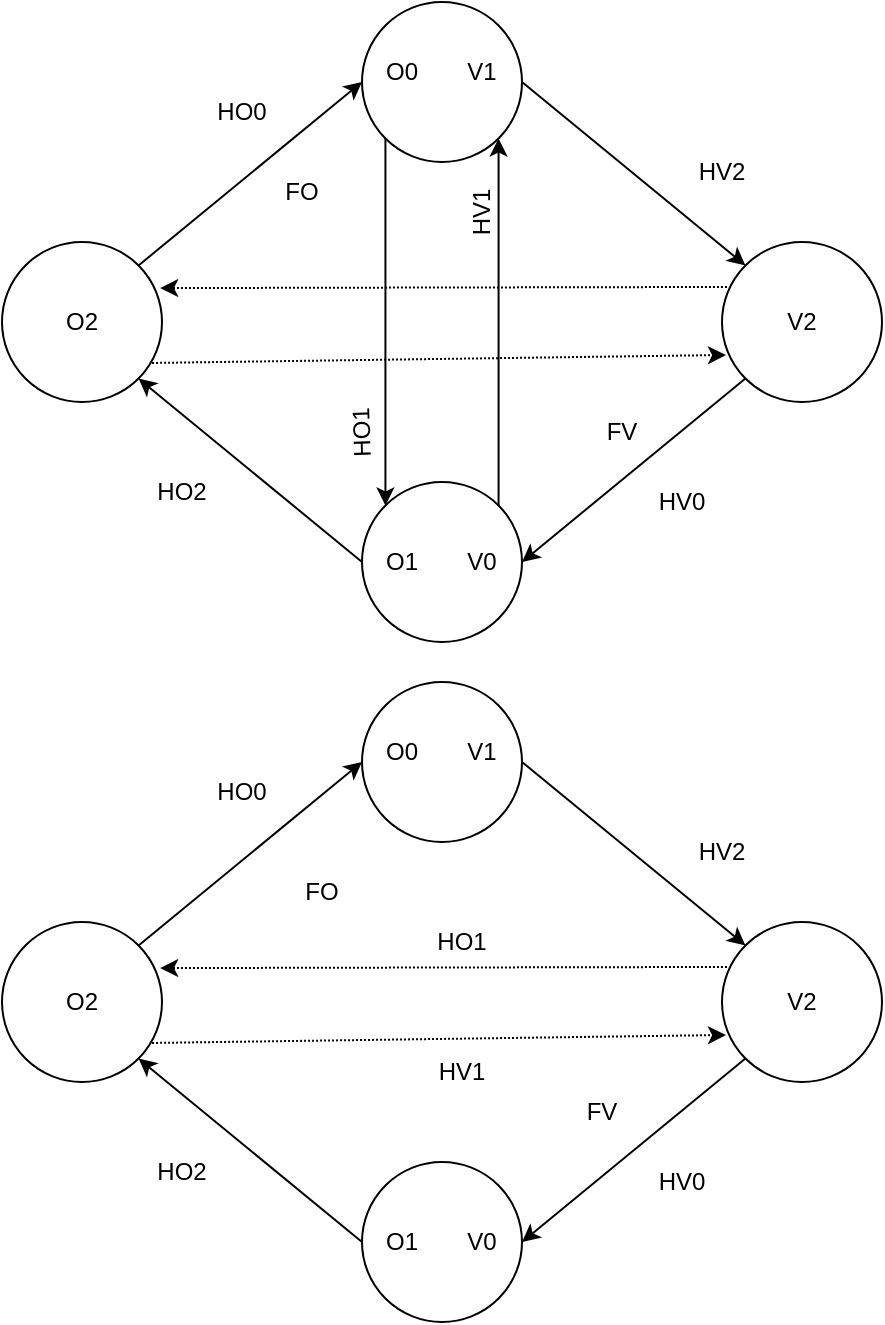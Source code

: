 <mxfile version="27.1.4">
  <diagram name="Page-1" id="_XnYWSZElOhBNOkXmPhK">
    <mxGraphModel dx="1141" dy="601" grid="1" gridSize="10" guides="1" tooltips="1" connect="1" arrows="1" fold="1" page="1" pageScale="1" pageWidth="850" pageHeight="1100" math="0" shadow="0">
      <root>
        <mxCell id="0" />
        <mxCell id="1" parent="0" />
        <mxCell id="h0d0ifMiRU4R3UAmkHMF-1" value="" style="ellipse;whiteSpace=wrap;html=1;aspect=fixed;" vertex="1" parent="1">
          <mxGeometry x="360" y="150" width="80" height="80" as="geometry" />
        </mxCell>
        <mxCell id="h0d0ifMiRU4R3UAmkHMF-2" value="" style="ellipse;whiteSpace=wrap;html=1;aspect=fixed;" vertex="1" parent="1">
          <mxGeometry x="360" y="390" width="80" height="80" as="geometry" />
        </mxCell>
        <mxCell id="h0d0ifMiRU4R3UAmkHMF-3" value="" style="ellipse;whiteSpace=wrap;html=1;aspect=fixed;" vertex="1" parent="1">
          <mxGeometry x="540" y="270" width="80" height="80" as="geometry" />
        </mxCell>
        <mxCell id="h0d0ifMiRU4R3UAmkHMF-4" value="O2" style="ellipse;whiteSpace=wrap;html=1;aspect=fixed;" vertex="1" parent="1">
          <mxGeometry x="180" y="270" width="80" height="80" as="geometry" />
        </mxCell>
        <mxCell id="h0d0ifMiRU4R3UAmkHMF-5" value="" style="endArrow=classic;html=1;rounded=0;entryX=1;entryY=1;entryDx=0;entryDy=0;exitX=1;exitY=0;exitDx=0;exitDy=0;" edge="1" parent="1" source="h0d0ifMiRU4R3UAmkHMF-2" target="h0d0ifMiRU4R3UAmkHMF-1">
          <mxGeometry width="50" height="50" relative="1" as="geometry">
            <mxPoint x="428" y="410" as="sourcePoint" />
            <mxPoint x="450" y="360" as="targetPoint" />
          </mxGeometry>
        </mxCell>
        <mxCell id="h0d0ifMiRU4R3UAmkHMF-6" value="" style="endArrow=classic;html=1;rounded=0;exitX=0;exitY=1;exitDx=0;exitDy=0;entryX=1;entryY=0.5;entryDx=0;entryDy=0;" edge="1" parent="1" source="h0d0ifMiRU4R3UAmkHMF-3" target="h0d0ifMiRU4R3UAmkHMF-2">
          <mxGeometry width="50" height="50" relative="1" as="geometry">
            <mxPoint x="400" y="410" as="sourcePoint" />
            <mxPoint x="450" y="360" as="targetPoint" />
          </mxGeometry>
        </mxCell>
        <mxCell id="h0d0ifMiRU4R3UAmkHMF-7" value="" style="endArrow=classic;html=1;rounded=0;exitX=1;exitY=0.5;exitDx=0;exitDy=0;entryX=0;entryY=0;entryDx=0;entryDy=0;" edge="1" parent="1" source="h0d0ifMiRU4R3UAmkHMF-1" target="h0d0ifMiRU4R3UAmkHMF-3">
          <mxGeometry width="50" height="50" relative="1" as="geometry">
            <mxPoint x="400" y="410" as="sourcePoint" />
            <mxPoint x="450" y="360" as="targetPoint" />
          </mxGeometry>
        </mxCell>
        <mxCell id="h0d0ifMiRU4R3UAmkHMF-8" value="" style="endArrow=classic;html=1;rounded=0;exitX=0;exitY=1;exitDx=0;exitDy=0;entryX=0;entryY=0;entryDx=0;entryDy=0;" edge="1" parent="1" source="h0d0ifMiRU4R3UAmkHMF-1" target="h0d0ifMiRU4R3UAmkHMF-2">
          <mxGeometry width="50" height="50" relative="1" as="geometry">
            <mxPoint x="400" y="410" as="sourcePoint" />
            <mxPoint x="450" y="360" as="targetPoint" />
          </mxGeometry>
        </mxCell>
        <mxCell id="h0d0ifMiRU4R3UAmkHMF-9" value="" style="endArrow=classic;html=1;rounded=0;exitX=0;exitY=0.5;exitDx=0;exitDy=0;entryX=1;entryY=1;entryDx=0;entryDy=0;" edge="1" parent="1" source="h0d0ifMiRU4R3UAmkHMF-2" target="h0d0ifMiRU4R3UAmkHMF-4">
          <mxGeometry width="50" height="50" relative="1" as="geometry">
            <mxPoint x="400" y="410" as="sourcePoint" />
            <mxPoint x="450" y="360" as="targetPoint" />
          </mxGeometry>
        </mxCell>
        <mxCell id="h0d0ifMiRU4R3UAmkHMF-10" value="" style="endArrow=classic;html=1;rounded=0;exitX=1;exitY=0;exitDx=0;exitDy=0;entryX=0;entryY=0.5;entryDx=0;entryDy=0;" edge="1" parent="1" source="h0d0ifMiRU4R3UAmkHMF-4" target="h0d0ifMiRU4R3UAmkHMF-1">
          <mxGeometry width="50" height="50" relative="1" as="geometry">
            <mxPoint x="400" y="410" as="sourcePoint" />
            <mxPoint x="450" y="360" as="targetPoint" />
          </mxGeometry>
        </mxCell>
        <mxCell id="h0d0ifMiRU4R3UAmkHMF-11" value="V1" style="text;html=1;align=center;verticalAlign=middle;whiteSpace=wrap;rounded=0;" vertex="1" parent="1">
          <mxGeometry x="390" y="170" width="60" height="30" as="geometry" />
        </mxCell>
        <mxCell id="h0d0ifMiRU4R3UAmkHMF-12" value="V2" style="text;html=1;align=center;verticalAlign=middle;whiteSpace=wrap;rounded=0;" vertex="1" parent="1">
          <mxGeometry x="550" y="295" width="60" height="30" as="geometry" />
        </mxCell>
        <mxCell id="h0d0ifMiRU4R3UAmkHMF-13" value="V0" style="text;html=1;align=center;verticalAlign=middle;whiteSpace=wrap;rounded=0;" vertex="1" parent="1">
          <mxGeometry x="390" y="415" width="60" height="30" as="geometry" />
        </mxCell>
        <mxCell id="h0d0ifMiRU4R3UAmkHMF-14" value="O0" style="text;html=1;align=center;verticalAlign=middle;whiteSpace=wrap;rounded=0;" vertex="1" parent="1">
          <mxGeometry x="350" y="170" width="60" height="30" as="geometry" />
        </mxCell>
        <mxCell id="h0d0ifMiRU4R3UAmkHMF-15" value="O1" style="text;html=1;align=center;verticalAlign=middle;whiteSpace=wrap;rounded=0;" vertex="1" parent="1">
          <mxGeometry x="350" y="415" width="60" height="30" as="geometry" />
        </mxCell>
        <mxCell id="h0d0ifMiRU4R3UAmkHMF-16" value="HV0" style="text;html=1;align=center;verticalAlign=middle;whiteSpace=wrap;rounded=0;" vertex="1" parent="1">
          <mxGeometry x="490" y="385" width="60" height="30" as="geometry" />
        </mxCell>
        <mxCell id="h0d0ifMiRU4R3UAmkHMF-17" value="HV&lt;span style=&quot;background-color: transparent; color: light-dark(rgb(0, 0, 0), rgb(255, 255, 255));&quot;&gt;2&lt;/span&gt;" style="text;html=1;align=center;verticalAlign=middle;whiteSpace=wrap;rounded=0;" vertex="1" parent="1">
          <mxGeometry x="510" y="220" width="60" height="30" as="geometry" />
        </mxCell>
        <mxCell id="h0d0ifMiRU4R3UAmkHMF-18" value="HV1" style="text;html=1;align=center;verticalAlign=middle;whiteSpace=wrap;rounded=0;rotation=-90;" vertex="1" parent="1">
          <mxGeometry x="390" y="240" width="60" height="30" as="geometry" />
        </mxCell>
        <mxCell id="h0d0ifMiRU4R3UAmkHMF-19" value="HO0" style="text;html=1;align=center;verticalAlign=middle;whiteSpace=wrap;rounded=0;" vertex="1" parent="1">
          <mxGeometry x="270" y="190" width="60" height="30" as="geometry" />
        </mxCell>
        <mxCell id="h0d0ifMiRU4R3UAmkHMF-20" value="HO2" style="text;html=1;align=center;verticalAlign=middle;whiteSpace=wrap;rounded=0;" vertex="1" parent="1">
          <mxGeometry x="240" y="380" width="60" height="30" as="geometry" />
        </mxCell>
        <mxCell id="h0d0ifMiRU4R3UAmkHMF-21" value="HO1" style="text;html=1;align=center;verticalAlign=middle;whiteSpace=wrap;rounded=0;rotation=-92;" vertex="1" parent="1">
          <mxGeometry x="330" y="350" width="60" height="30" as="geometry" />
        </mxCell>
        <mxCell id="h0d0ifMiRU4R3UAmkHMF-22" value="" style="endArrow=classic;html=1;rounded=0;exitX=0.938;exitY=0.756;exitDx=0;exitDy=0;dashed=1;dashPattern=1 1;exitPerimeter=0;entryX=0.025;entryY=0.706;entryDx=0;entryDy=0;entryPerimeter=0;" edge="1" parent="1" source="h0d0ifMiRU4R3UAmkHMF-4" target="h0d0ifMiRU4R3UAmkHMF-3">
          <mxGeometry width="50" height="50" relative="1" as="geometry">
            <mxPoint x="400" y="410" as="sourcePoint" />
            <mxPoint x="620" y="330" as="targetPoint" />
          </mxGeometry>
        </mxCell>
        <mxCell id="h0d0ifMiRU4R3UAmkHMF-24" value="" style="endArrow=classic;html=1;rounded=0;exitX=0.031;exitY=0.281;exitDx=0;exitDy=0;entryX=0.988;entryY=0.288;entryDx=0;entryDy=0;dashed=1;dashPattern=1 1;entryPerimeter=0;exitPerimeter=0;" edge="1" parent="1" source="h0d0ifMiRU4R3UAmkHMF-3" target="h0d0ifMiRU4R3UAmkHMF-4">
          <mxGeometry width="50" height="50" relative="1" as="geometry">
            <mxPoint x="290" y="330" as="sourcePoint" />
            <mxPoint x="734" y="330" as="targetPoint" />
          </mxGeometry>
        </mxCell>
        <mxCell id="h0d0ifMiRU4R3UAmkHMF-26" value="FO" style="text;html=1;align=center;verticalAlign=middle;whiteSpace=wrap;rounded=0;" vertex="1" parent="1">
          <mxGeometry x="300" y="230" width="60" height="30" as="geometry" />
        </mxCell>
        <mxCell id="h0d0ifMiRU4R3UAmkHMF-27" value="FV" style="text;html=1;align=center;verticalAlign=middle;whiteSpace=wrap;rounded=0;" vertex="1" parent="1">
          <mxGeometry x="460" y="350" width="60" height="30" as="geometry" />
        </mxCell>
        <mxCell id="h0d0ifMiRU4R3UAmkHMF-28" value="" style="ellipse;whiteSpace=wrap;html=1;aspect=fixed;" vertex="1" parent="1">
          <mxGeometry x="360" y="490" width="80" height="80" as="geometry" />
        </mxCell>
        <mxCell id="h0d0ifMiRU4R3UAmkHMF-29" value="" style="ellipse;whiteSpace=wrap;html=1;aspect=fixed;" vertex="1" parent="1">
          <mxGeometry x="360" y="730" width="80" height="80" as="geometry" />
        </mxCell>
        <mxCell id="h0d0ifMiRU4R3UAmkHMF-30" value="" style="ellipse;whiteSpace=wrap;html=1;aspect=fixed;" vertex="1" parent="1">
          <mxGeometry x="540" y="610" width="80" height="80" as="geometry" />
        </mxCell>
        <mxCell id="h0d0ifMiRU4R3UAmkHMF-31" value="O2" style="ellipse;whiteSpace=wrap;html=1;aspect=fixed;" vertex="1" parent="1">
          <mxGeometry x="180" y="610" width="80" height="80" as="geometry" />
        </mxCell>
        <mxCell id="h0d0ifMiRU4R3UAmkHMF-33" value="" style="endArrow=classic;html=1;rounded=0;exitX=0;exitY=1;exitDx=0;exitDy=0;entryX=1;entryY=0.5;entryDx=0;entryDy=0;" edge="1" parent="1" source="h0d0ifMiRU4R3UAmkHMF-30" target="h0d0ifMiRU4R3UAmkHMF-29">
          <mxGeometry width="50" height="50" relative="1" as="geometry">
            <mxPoint x="400" y="750" as="sourcePoint" />
            <mxPoint x="450" y="700" as="targetPoint" />
          </mxGeometry>
        </mxCell>
        <mxCell id="h0d0ifMiRU4R3UAmkHMF-34" value="" style="endArrow=classic;html=1;rounded=0;exitX=1;exitY=0.5;exitDx=0;exitDy=0;entryX=0;entryY=0;entryDx=0;entryDy=0;" edge="1" parent="1" source="h0d0ifMiRU4R3UAmkHMF-28" target="h0d0ifMiRU4R3UAmkHMF-30">
          <mxGeometry width="50" height="50" relative="1" as="geometry">
            <mxPoint x="400" y="750" as="sourcePoint" />
            <mxPoint x="450" y="700" as="targetPoint" />
          </mxGeometry>
        </mxCell>
        <mxCell id="h0d0ifMiRU4R3UAmkHMF-36" value="" style="endArrow=classic;html=1;rounded=0;exitX=0;exitY=0.5;exitDx=0;exitDy=0;entryX=1;entryY=1;entryDx=0;entryDy=0;" edge="1" parent="1" source="h0d0ifMiRU4R3UAmkHMF-29" target="h0d0ifMiRU4R3UAmkHMF-31">
          <mxGeometry width="50" height="50" relative="1" as="geometry">
            <mxPoint x="400" y="750" as="sourcePoint" />
            <mxPoint x="450" y="700" as="targetPoint" />
          </mxGeometry>
        </mxCell>
        <mxCell id="h0d0ifMiRU4R3UAmkHMF-37" value="" style="endArrow=classic;html=1;rounded=0;exitX=1;exitY=0;exitDx=0;exitDy=0;entryX=0;entryY=0.5;entryDx=0;entryDy=0;" edge="1" parent="1" source="h0d0ifMiRU4R3UAmkHMF-31" target="h0d0ifMiRU4R3UAmkHMF-28">
          <mxGeometry width="50" height="50" relative="1" as="geometry">
            <mxPoint x="400" y="750" as="sourcePoint" />
            <mxPoint x="450" y="700" as="targetPoint" />
          </mxGeometry>
        </mxCell>
        <mxCell id="h0d0ifMiRU4R3UAmkHMF-38" value="V1" style="text;html=1;align=center;verticalAlign=middle;whiteSpace=wrap;rounded=0;" vertex="1" parent="1">
          <mxGeometry x="390" y="510" width="60" height="30" as="geometry" />
        </mxCell>
        <mxCell id="h0d0ifMiRU4R3UAmkHMF-39" value="V2" style="text;html=1;align=center;verticalAlign=middle;whiteSpace=wrap;rounded=0;" vertex="1" parent="1">
          <mxGeometry x="550" y="635" width="60" height="30" as="geometry" />
        </mxCell>
        <mxCell id="h0d0ifMiRU4R3UAmkHMF-40" value="V0" style="text;html=1;align=center;verticalAlign=middle;whiteSpace=wrap;rounded=0;" vertex="1" parent="1">
          <mxGeometry x="390" y="755" width="60" height="30" as="geometry" />
        </mxCell>
        <mxCell id="h0d0ifMiRU4R3UAmkHMF-41" value="O0" style="text;html=1;align=center;verticalAlign=middle;whiteSpace=wrap;rounded=0;" vertex="1" parent="1">
          <mxGeometry x="350" y="510" width="60" height="30" as="geometry" />
        </mxCell>
        <mxCell id="h0d0ifMiRU4R3UAmkHMF-42" value="O1" style="text;html=1;align=center;verticalAlign=middle;whiteSpace=wrap;rounded=0;" vertex="1" parent="1">
          <mxGeometry x="350" y="755" width="60" height="30" as="geometry" />
        </mxCell>
        <mxCell id="h0d0ifMiRU4R3UAmkHMF-43" value="HV0" style="text;html=1;align=center;verticalAlign=middle;whiteSpace=wrap;rounded=0;" vertex="1" parent="1">
          <mxGeometry x="490" y="725" width="60" height="30" as="geometry" />
        </mxCell>
        <mxCell id="h0d0ifMiRU4R3UAmkHMF-44" value="HV&lt;span style=&quot;background-color: transparent; color: light-dark(rgb(0, 0, 0), rgb(255, 255, 255));&quot;&gt;2&lt;/span&gt;" style="text;html=1;align=center;verticalAlign=middle;whiteSpace=wrap;rounded=0;" vertex="1" parent="1">
          <mxGeometry x="510" y="560" width="60" height="30" as="geometry" />
        </mxCell>
        <mxCell id="h0d0ifMiRU4R3UAmkHMF-45" value="HV1" style="text;html=1;align=center;verticalAlign=middle;whiteSpace=wrap;rounded=0;rotation=0;" vertex="1" parent="1">
          <mxGeometry x="380" y="670" width="60" height="30" as="geometry" />
        </mxCell>
        <mxCell id="h0d0ifMiRU4R3UAmkHMF-46" value="HO0" style="text;html=1;align=center;verticalAlign=middle;whiteSpace=wrap;rounded=0;" vertex="1" parent="1">
          <mxGeometry x="270" y="530" width="60" height="30" as="geometry" />
        </mxCell>
        <mxCell id="h0d0ifMiRU4R3UAmkHMF-47" value="HO2" style="text;html=1;align=center;verticalAlign=middle;whiteSpace=wrap;rounded=0;" vertex="1" parent="1">
          <mxGeometry x="240" y="720" width="60" height="30" as="geometry" />
        </mxCell>
        <mxCell id="h0d0ifMiRU4R3UAmkHMF-48" value="HO1" style="text;html=1;align=center;verticalAlign=middle;whiteSpace=wrap;rounded=0;rotation=0;" vertex="1" parent="1">
          <mxGeometry x="380" y="605" width="60" height="30" as="geometry" />
        </mxCell>
        <mxCell id="h0d0ifMiRU4R3UAmkHMF-49" value="" style="endArrow=classic;html=1;rounded=0;exitX=0.938;exitY=0.756;exitDx=0;exitDy=0;dashed=1;dashPattern=1 1;exitPerimeter=0;entryX=0.025;entryY=0.706;entryDx=0;entryDy=0;entryPerimeter=0;" edge="1" parent="1" source="h0d0ifMiRU4R3UAmkHMF-31" target="h0d0ifMiRU4R3UAmkHMF-30">
          <mxGeometry width="50" height="50" relative="1" as="geometry">
            <mxPoint x="400" y="750" as="sourcePoint" />
            <mxPoint x="620" y="670" as="targetPoint" />
          </mxGeometry>
        </mxCell>
        <mxCell id="h0d0ifMiRU4R3UAmkHMF-50" value="" style="endArrow=classic;html=1;rounded=0;exitX=0.031;exitY=0.281;exitDx=0;exitDy=0;entryX=0.988;entryY=0.288;entryDx=0;entryDy=0;dashed=1;dashPattern=1 1;entryPerimeter=0;exitPerimeter=0;" edge="1" parent="1" source="h0d0ifMiRU4R3UAmkHMF-30" target="h0d0ifMiRU4R3UAmkHMF-31">
          <mxGeometry width="50" height="50" relative="1" as="geometry">
            <mxPoint x="290" y="670" as="sourcePoint" />
            <mxPoint x="734" y="670" as="targetPoint" />
          </mxGeometry>
        </mxCell>
        <mxCell id="h0d0ifMiRU4R3UAmkHMF-51" value="FO" style="text;html=1;align=center;verticalAlign=middle;whiteSpace=wrap;rounded=0;" vertex="1" parent="1">
          <mxGeometry x="310" y="580" width="60" height="30" as="geometry" />
        </mxCell>
        <mxCell id="h0d0ifMiRU4R3UAmkHMF-52" value="FV" style="text;html=1;align=center;verticalAlign=middle;whiteSpace=wrap;rounded=0;" vertex="1" parent="1">
          <mxGeometry x="450" y="690" width="60" height="30" as="geometry" />
        </mxCell>
      </root>
    </mxGraphModel>
  </diagram>
</mxfile>
